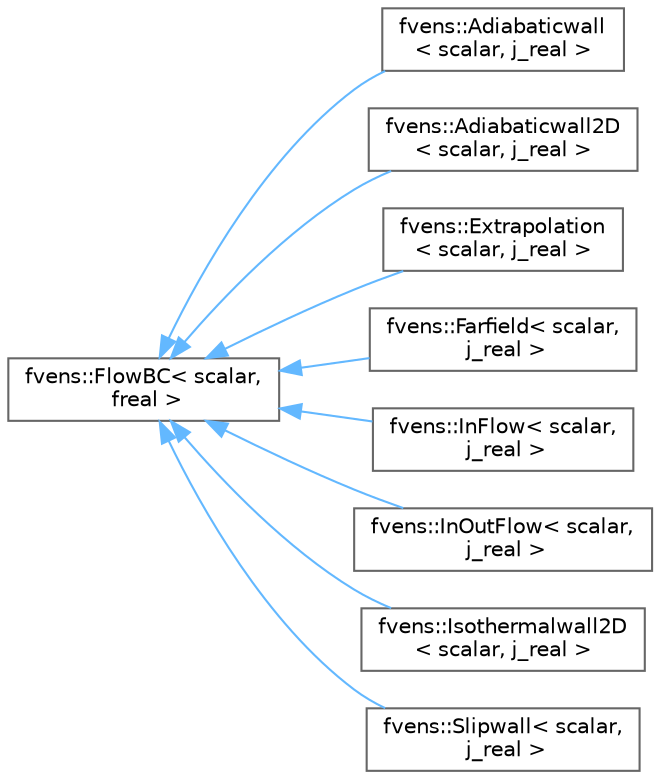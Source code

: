 digraph "Graphical Class Hierarchy"
{
 // LATEX_PDF_SIZE
  bgcolor="transparent";
  edge [fontname=Helvetica,fontsize=10,labelfontname=Helvetica,labelfontsize=10];
  node [fontname=Helvetica,fontsize=10,shape=box,height=0.2,width=0.4];
  rankdir="LR";
  Node0 [id="Node000000",label="fvens::FlowBC\< scalar,\l freal \>",height=0.2,width=0.4,color="grey40", fillcolor="white", style="filled",URL="$classfvens_1_1FlowBC.html",tooltip=" "];
  Node0 -> Node1 [id="edge3_Node000000_Node000001",dir="back",color="steelblue1",style="solid",tooltip=" "];
  Node1 [id="Node000001",label="fvens::Adiabaticwall\l\< scalar, j_real \>",height=0.2,width=0.4,color="grey40", fillcolor="white", style="filled",URL="$classfvens_1_1Adiabaticwall.html",tooltip="General adiabatic wall suitable for geometry in Cartesian coordinates."];
  Node0 -> Node2 [id="edge4_Node000000_Node000002",dir="back",color="steelblue1",style="solid",tooltip=" "];
  Node2 [id="Node000002",label="fvens::Adiabaticwall2D\l\< scalar, j_real \>",height=0.2,width=0.4,color="grey40", fillcolor="white", style="filled",URL="$classfvens_1_1Adiabaticwall2D.html",tooltip="No-slip adiabatic wall BC for 2D NS equations."];
  Node0 -> Node3 [id="edge5_Node000000_Node000003",dir="back",color="steelblue1",style="solid",tooltip=" "];
  Node3 [id="Node000003",label="fvens::Extrapolation\l\< scalar, j_real \>",height=0.2,width=0.4,color="grey40", fillcolor="white", style="filled",URL="$classfvens_1_1Extrapolation.html",tooltip="Simply sets the ghost state as the interior state."];
  Node0 -> Node4 [id="edge6_Node000000_Node000004",dir="back",color="steelblue1",style="solid",tooltip=" "];
  Node4 [id="Node000004",label="fvens::Farfield\< scalar,\l j_real \>",height=0.2,width=0.4,color="grey40", fillcolor="white", style="filled",URL="$classfvens_1_1Farfield.html",tooltip="Simply sets the ghost state as the given free-stream state."];
  Node0 -> Node5 [id="edge7_Node000000_Node000005",dir="back",color="steelblue1",style="solid",tooltip=" "];
  Node5 [id="Node000005",label="fvens::InFlow\< scalar,\l j_real \>",height=0.2,width=0.4,color="grey40", fillcolor="white", style="filled",URL="$classfvens_1_1InFlow.html",tooltip="Normal subsonic inflow BC with total pressure and total temperature specified."];
  Node0 -> Node6 [id="edge8_Node000000_Node000006",dir="back",color="steelblue1",style="solid",tooltip=" "];
  Node6 [id="Node000006",label="fvens::InOutFlow\< scalar,\l j_real \>",height=0.2,width=0.4,color="grey40", fillcolor="white", style="filled",URL="$classfvens_1_1InOutFlow.html",tooltip="Currently, this is a pressure-imposed outflow and all-imposed inflow BC."];
  Node0 -> Node7 [id="edge9_Node000000_Node000007",dir="back",color="steelblue1",style="solid",tooltip=" "];
  Node7 [id="Node000007",label="fvens::Isothermalwall2D\l\< scalar, j_real \>",height=0.2,width=0.4,color="grey40", fillcolor="white", style="filled",URL="$classfvens_1_1Isothermalwall2D.html",tooltip="No-slip isothermal wall BC for 2D NS equations."];
  Node0 -> Node8 [id="edge10_Node000000_Node000008",dir="back",color="steelblue1",style="solid",tooltip=" "];
  Node8 [id="Node000008",label="fvens::Slipwall\< scalar,\l j_real \>",height=0.2,width=0.4,color="grey40", fillcolor="white", style="filled",URL="$classfvens_1_1Slipwall.html",tooltip="Slip wall BC for Euler equations."];
}
